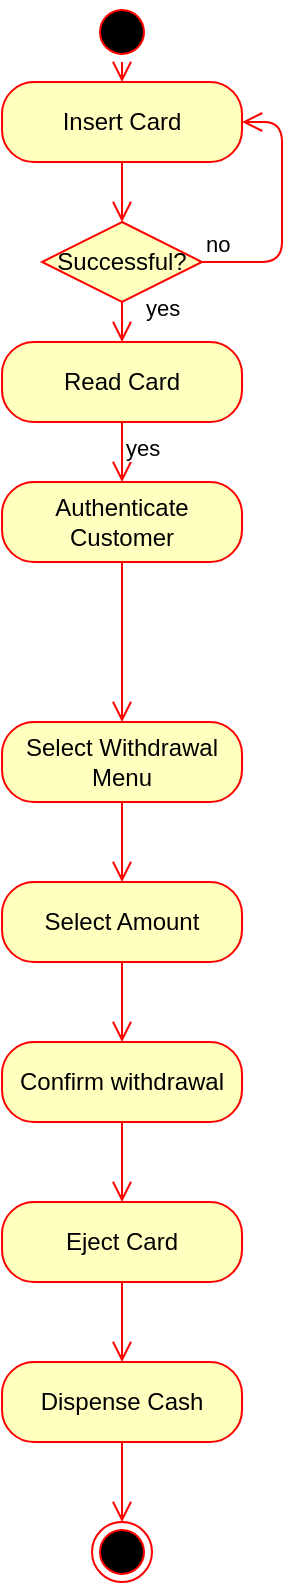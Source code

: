 <mxfile version="14.1.8" type="device"><diagram id="IlhPcFcpmqzjZn7qkjjE" name="1 oldal"><mxGraphModel dx="362" dy="269" grid="1" gridSize="10" guides="1" tooltips="1" connect="1" arrows="1" fold="1" page="1" pageScale="1" pageWidth="827" pageHeight="1169" math="0" shadow="0"><root><mxCell id="0"/><mxCell id="1" parent="0"/><mxCell id="7QQhgrKCprr3quBFJeWq-1" value="" style="ellipse;html=1;shape=startState;fillColor=#000000;strokeColor=#ff0000;" vertex="1" parent="1"><mxGeometry x="165" width="30" height="30" as="geometry"/></mxCell><mxCell id="7QQhgrKCprr3quBFJeWq-2" value="" style="edgeStyle=orthogonalEdgeStyle;html=1;verticalAlign=bottom;endArrow=open;endSize=8;strokeColor=#ff0000;entryX=0.5;entryY=0;entryDx=0;entryDy=0;" edge="1" source="7QQhgrKCprr3quBFJeWq-1" parent="1" target="7QQhgrKCprr3quBFJeWq-4"><mxGeometry relative="1" as="geometry"><mxPoint x="140" y="130" as="targetPoint"/></mxGeometry></mxCell><mxCell id="7QQhgrKCprr3quBFJeWq-3" value="" style="ellipse;html=1;shape=endState;fillColor=#000000;strokeColor=#ff0000;" vertex="1" parent="1"><mxGeometry x="165" y="760" width="30" height="30" as="geometry"/></mxCell><mxCell id="7QQhgrKCprr3quBFJeWq-4" value="Insert Card" style="rounded=1;whiteSpace=wrap;html=1;arcSize=40;fontColor=#000000;fillColor=#ffffc0;strokeColor=#ff0000;" vertex="1" parent="1"><mxGeometry x="120" y="40" width="120" height="40" as="geometry"/></mxCell><mxCell id="7QQhgrKCprr3quBFJeWq-5" value="" style="edgeStyle=orthogonalEdgeStyle;html=1;verticalAlign=bottom;endArrow=open;endSize=8;strokeColor=#ff0000;" edge="1" source="7QQhgrKCprr3quBFJeWq-4" parent="1"><mxGeometry relative="1" as="geometry"><mxPoint x="180" y="110" as="targetPoint"/></mxGeometry></mxCell><mxCell id="7QQhgrKCprr3quBFJeWq-24" value="Authenticate Customer" style="rounded=1;whiteSpace=wrap;html=1;arcSize=40;fontColor=#000000;fillColor=#ffffc0;strokeColor=#ff0000;fontFamily=Helvetica;fontSize=12;align=center;" vertex="1" parent="1"><mxGeometry x="120" y="240" width="120" height="40" as="geometry"/></mxCell><mxCell id="7QQhgrKCprr3quBFJeWq-25" value="" style="edgeStyle=orthogonalEdgeStyle;html=1;verticalAlign=bottom;endArrow=open;endSize=8;strokeColor=#ff0000;entryX=0.5;entryY=0;entryDx=0;entryDy=0;" edge="1" source="7QQhgrKCprr3quBFJeWq-24" parent="1" target="7QQhgrKCprr3quBFJeWq-26"><mxGeometry relative="1" as="geometry"><mxPoint x="180" y="380" as="targetPoint"/></mxGeometry></mxCell><mxCell id="7QQhgrKCprr3quBFJeWq-26" value="Select Withdrawal Menu" style="rounded=1;whiteSpace=wrap;html=1;arcSize=40;fontColor=#000000;fillColor=#ffffc0;strokeColor=#ff0000;" vertex="1" parent="1"><mxGeometry x="120" y="360" width="120" height="40" as="geometry"/></mxCell><mxCell id="7QQhgrKCprr3quBFJeWq-27" value="" style="edgeStyle=orthogonalEdgeStyle;html=1;verticalAlign=bottom;endArrow=open;endSize=8;strokeColor=#ff0000;entryX=0.5;entryY=0;entryDx=0;entryDy=0;" edge="1" source="7QQhgrKCprr3quBFJeWq-26" parent="1" target="7QQhgrKCprr3quBFJeWq-31"><mxGeometry relative="1" as="geometry"><mxPoint x="180" y="480" as="targetPoint"/></mxGeometry></mxCell><mxCell id="7QQhgrKCprr3quBFJeWq-29" value="" style="edgeStyle=orthogonalEdgeStyle;html=1;verticalAlign=bottom;endArrow=open;endSize=8;strokeColor=#ff0000;entryX=0.5;entryY=0;entryDx=0;entryDy=0;" edge="1" source="7QQhgrKCprr3quBFJeWq-28" parent="1" target="7QQhgrKCprr3quBFJeWq-24"><mxGeometry relative="1" as="geometry"><mxPoint x="180" y="300" as="targetPoint"/></mxGeometry></mxCell><mxCell id="7QQhgrKCprr3quBFJeWq-31" value="Select Amount" style="rounded=1;whiteSpace=wrap;html=1;arcSize=40;fontColor=#000000;fillColor=#ffffc0;strokeColor=#ff0000;" vertex="1" parent="1"><mxGeometry x="120" y="440" width="120" height="40" as="geometry"/></mxCell><mxCell id="7QQhgrKCprr3quBFJeWq-32" value="" style="edgeStyle=orthogonalEdgeStyle;html=1;verticalAlign=bottom;endArrow=open;endSize=8;strokeColor=#ff0000;entryX=0.5;entryY=0;entryDx=0;entryDy=0;" edge="1" source="7QQhgrKCprr3quBFJeWq-31" parent="1" target="7QQhgrKCprr3quBFJeWq-34"><mxGeometry relative="1" as="geometry"><mxPoint x="180" y="540" as="targetPoint"/></mxGeometry></mxCell><mxCell id="7QQhgrKCprr3quBFJeWq-34" value="Confirm withdrawal" style="rounded=1;whiteSpace=wrap;html=1;arcSize=40;fontColor=#000000;fillColor=#ffffc0;strokeColor=#ff0000;" vertex="1" parent="1"><mxGeometry x="120" y="520" width="120" height="40" as="geometry"/></mxCell><mxCell id="7QQhgrKCprr3quBFJeWq-35" value="" style="edgeStyle=orthogonalEdgeStyle;html=1;verticalAlign=bottom;endArrow=open;endSize=8;strokeColor=#ff0000;" edge="1" source="7QQhgrKCprr3quBFJeWq-34" parent="1"><mxGeometry relative="1" as="geometry"><mxPoint x="180" y="600" as="targetPoint"/></mxGeometry></mxCell><mxCell id="7QQhgrKCprr3quBFJeWq-38" value="Eject Card" style="rounded=1;whiteSpace=wrap;html=1;arcSize=40;fontColor=#000000;fillColor=#ffffc0;strokeColor=#ff0000;" vertex="1" parent="1"><mxGeometry x="120" y="600" width="120" height="40" as="geometry"/></mxCell><mxCell id="7QQhgrKCprr3quBFJeWq-39" value="" style="edgeStyle=orthogonalEdgeStyle;html=1;verticalAlign=bottom;endArrow=open;endSize=8;strokeColor=#ff0000;" edge="1" source="7QQhgrKCprr3quBFJeWq-38" parent="1"><mxGeometry relative="1" as="geometry"><mxPoint x="180" y="680" as="targetPoint"/></mxGeometry></mxCell><mxCell id="7QQhgrKCprr3quBFJeWq-40" value="Dispense Cash" style="rounded=1;whiteSpace=wrap;html=1;arcSize=40;fontColor=#000000;fillColor=#ffffc0;strokeColor=#ff0000;" vertex="1" parent="1"><mxGeometry x="120" y="680" width="120" height="40" as="geometry"/></mxCell><mxCell id="7QQhgrKCprr3quBFJeWq-41" value="" style="edgeStyle=orthogonalEdgeStyle;html=1;verticalAlign=bottom;endArrow=open;endSize=8;strokeColor=#ff0000;" edge="1" parent="1" source="7QQhgrKCprr3quBFJeWq-40"><mxGeometry relative="1" as="geometry"><mxPoint x="180" y="760" as="targetPoint"/></mxGeometry></mxCell><mxCell id="7QQhgrKCprr3quBFJeWq-42" value="Successful?" style="rhombus;whiteSpace=wrap;html=1;fillColor=#ffffc0;strokeColor=#ff0000;" vertex="1" parent="1"><mxGeometry x="140" y="110" width="80" height="40" as="geometry"/></mxCell><mxCell id="7QQhgrKCprr3quBFJeWq-43" value="no" style="edgeStyle=orthogonalEdgeStyle;html=1;align=left;verticalAlign=bottom;endArrow=open;endSize=8;strokeColor=#ff0000;entryX=1;entryY=0.5;entryDx=0;entryDy=0;exitX=1;exitY=0.5;exitDx=0;exitDy=0;" edge="1" source="7QQhgrKCprr3quBFJeWq-42" parent="1" target="7QQhgrKCprr3quBFJeWq-4"><mxGeometry x="-1" relative="1" as="geometry"><mxPoint x="320" y="130" as="targetPoint"/><Array as="points"><mxPoint x="260" y="130"/><mxPoint x="260" y="60"/></Array></mxGeometry></mxCell><mxCell id="7QQhgrKCprr3quBFJeWq-44" value="yes" style="edgeStyle=orthogonalEdgeStyle;html=1;align=left;verticalAlign=top;endArrow=open;endSize=8;strokeColor=#ff0000;" edge="1" source="7QQhgrKCprr3quBFJeWq-28" parent="1"><mxGeometry x="-1" relative="1" as="geometry"><mxPoint x="180" y="200" as="targetPoint"/></mxGeometry></mxCell><mxCell id="7QQhgrKCprr3quBFJeWq-28" value="Read Card" style="rounded=1;whiteSpace=wrap;html=1;arcSize=40;fontColor=#000000;fillColor=#ffffc0;strokeColor=#ff0000;" vertex="1" parent="1"><mxGeometry x="120" y="170" width="120" height="40" as="geometry"/></mxCell><mxCell id="7QQhgrKCprr3quBFJeWq-45" value="yes" style="edgeStyle=orthogonalEdgeStyle;html=1;align=left;verticalAlign=top;endArrow=open;endSize=8;strokeColor=#ff0000;" edge="1" parent="1" source="7QQhgrKCprr3quBFJeWq-42" target="7QQhgrKCprr3quBFJeWq-28"><mxGeometry x="-1" y="14" relative="1" as="geometry"><mxPoint x="180" y="200" as="targetPoint"/><mxPoint x="180" y="150" as="sourcePoint"/><mxPoint x="-4" y="-10" as="offset"/></mxGeometry></mxCell></root></mxGraphModel></diagram></mxfile>